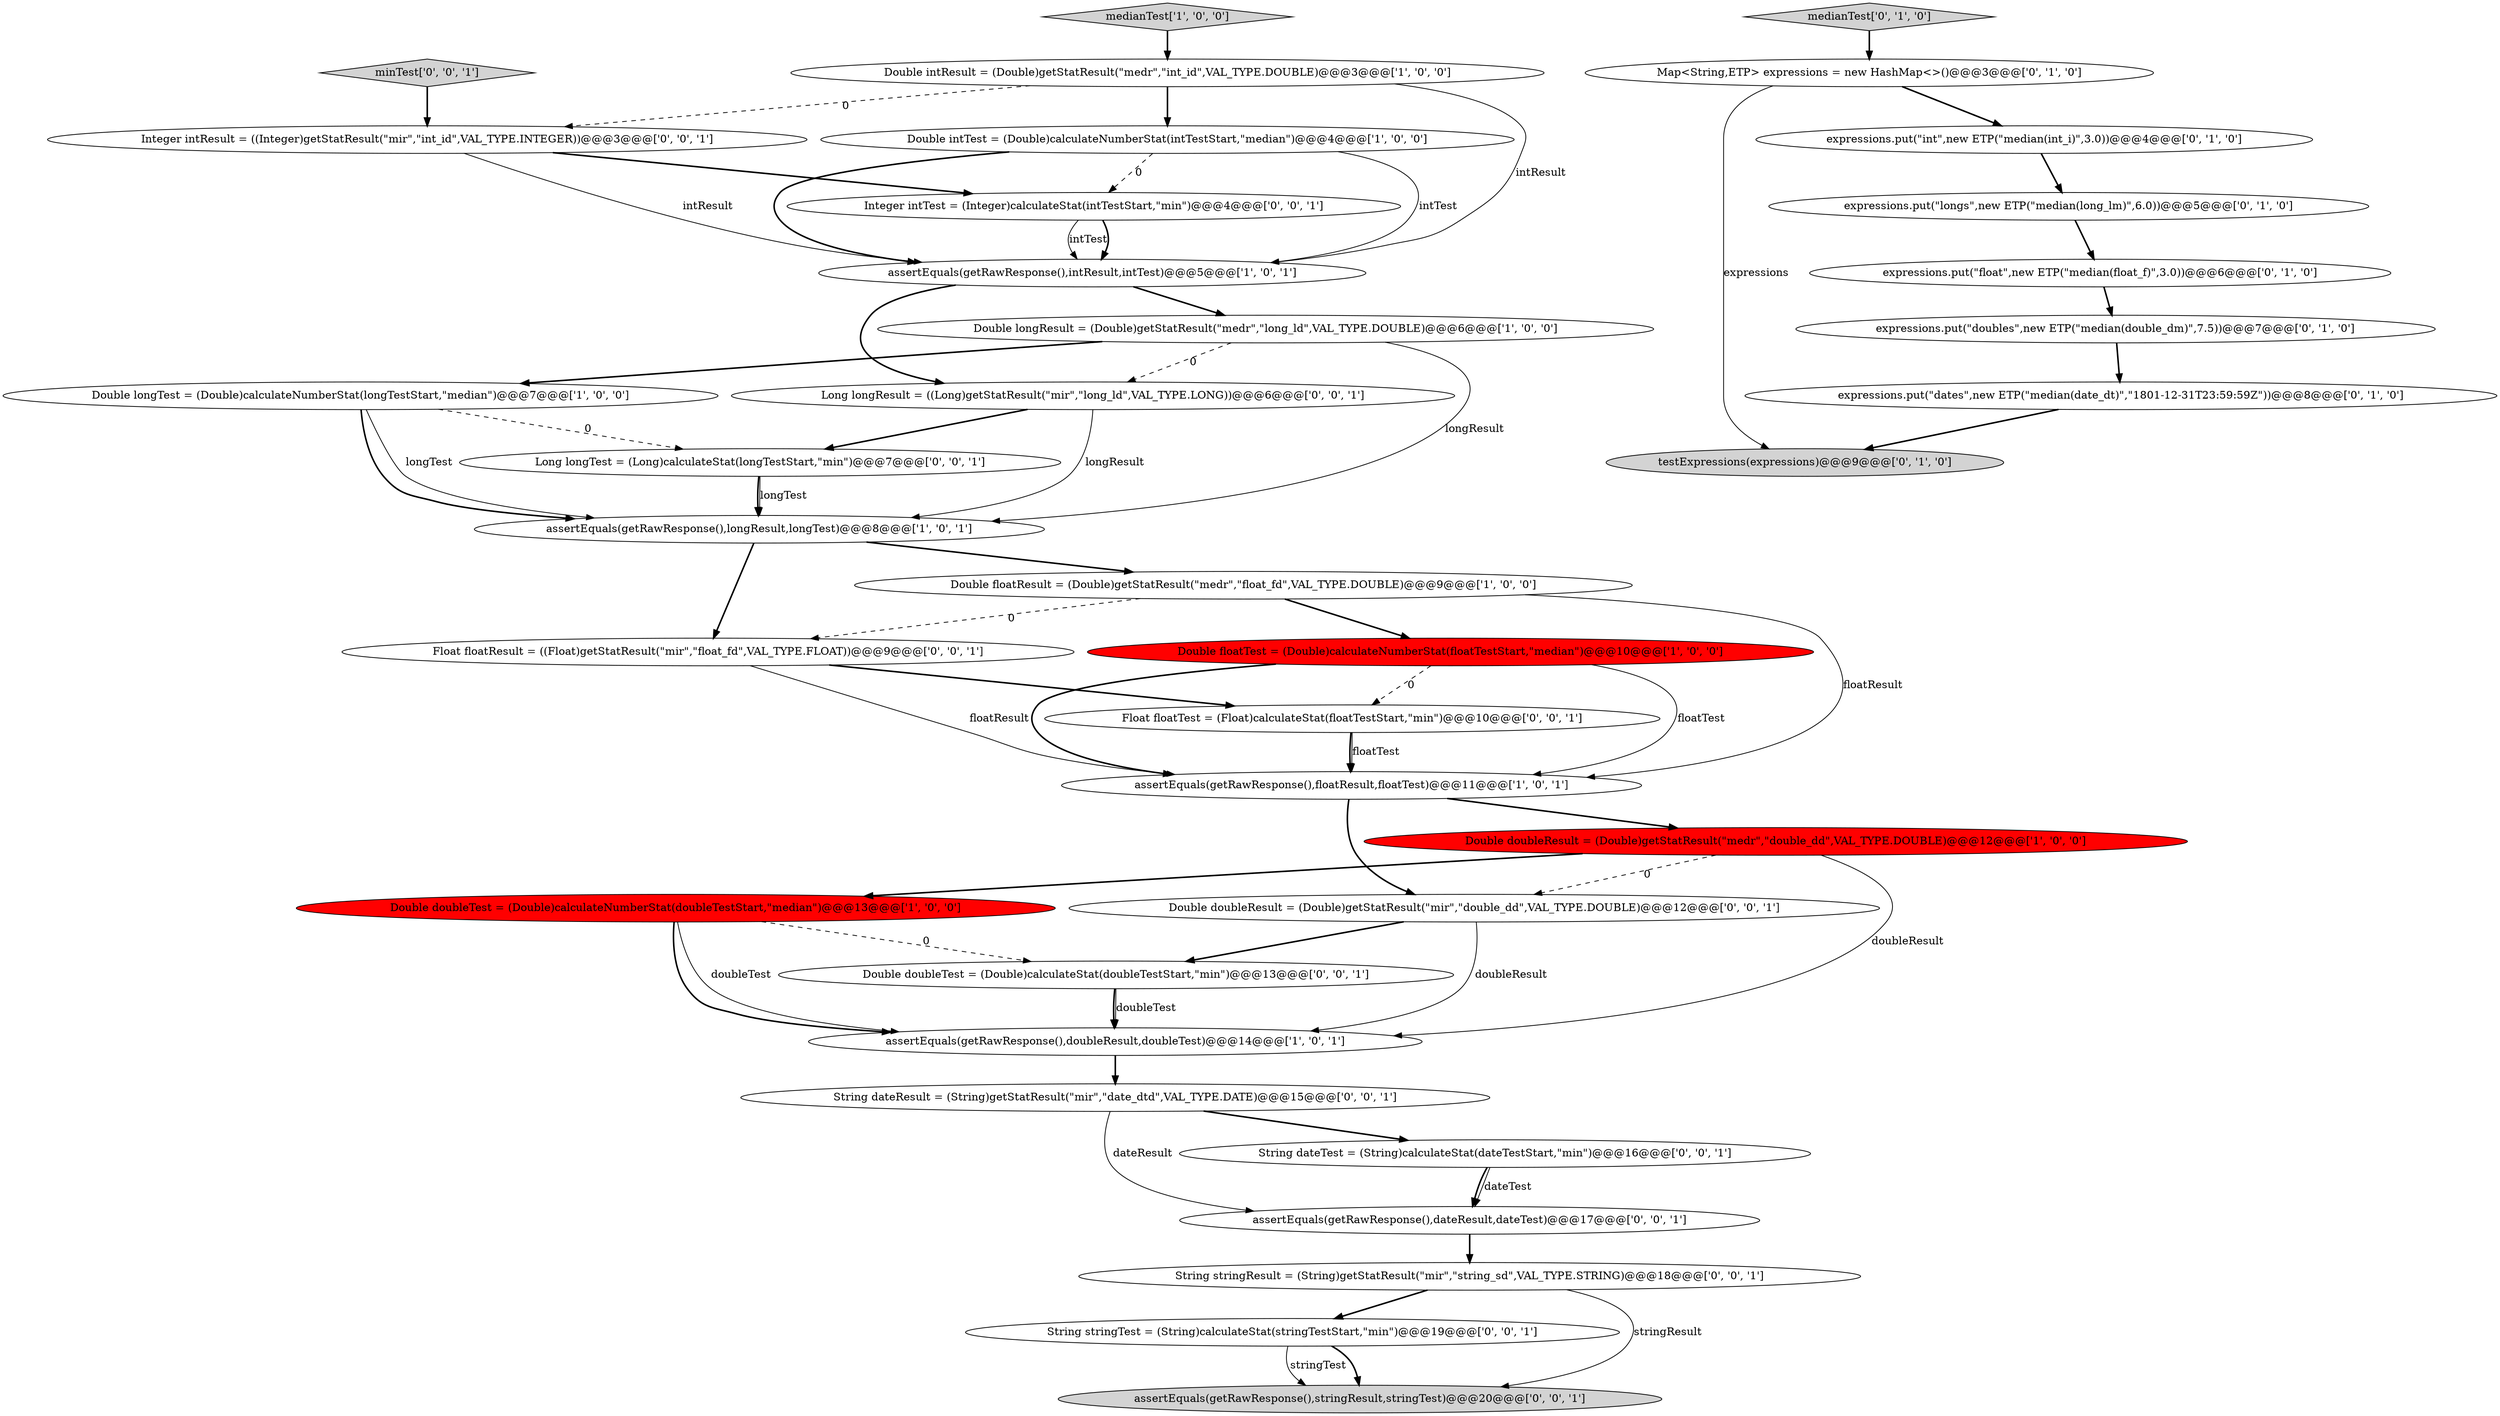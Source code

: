 digraph {
30 [style = filled, label = "Double doubleTest = (Double)calculateStat(doubleTestStart,\"min\")@@@13@@@['0', '0', '1']", fillcolor = white, shape = ellipse image = "AAA0AAABBB3BBB"];
29 [style = filled, label = "minTest['0', '0', '1']", fillcolor = lightgray, shape = diamond image = "AAA0AAABBB3BBB"];
18 [style = filled, label = "medianTest['0', '1', '0']", fillcolor = lightgray, shape = diamond image = "AAA0AAABBB2BBB"];
26 [style = filled, label = "assertEquals(getRawResponse(),dateResult,dateTest)@@@17@@@['0', '0', '1']", fillcolor = white, shape = ellipse image = "AAA0AAABBB3BBB"];
31 [style = filled, label = "Double doubleResult = (Double)getStatResult(\"mir\",\"double_dd\",VAL_TYPE.DOUBLE)@@@12@@@['0', '0', '1']", fillcolor = white, shape = ellipse image = "AAA0AAABBB3BBB"];
23 [style = filled, label = "Long longTest = (Long)calculateStat(longTestStart,\"min\")@@@7@@@['0', '0', '1']", fillcolor = white, shape = ellipse image = "AAA0AAABBB3BBB"];
21 [style = filled, label = "Float floatResult = ((Float)getStatResult(\"mir\",\"float_fd\",VAL_TYPE.FLOAT))@@@9@@@['0', '0', '1']", fillcolor = white, shape = ellipse image = "AAA0AAABBB3BBB"];
5 [style = filled, label = "medianTest['1', '0', '0']", fillcolor = lightgray, shape = diamond image = "AAA0AAABBB1BBB"];
14 [style = filled, label = "testExpressions(expressions)@@@9@@@['0', '1', '0']", fillcolor = lightgray, shape = ellipse image = "AAA0AAABBB2BBB"];
35 [style = filled, label = "String stringResult = (String)getStatResult(\"mir\",\"string_sd\",VAL_TYPE.STRING)@@@18@@@['0', '0', '1']", fillcolor = white, shape = ellipse image = "AAA0AAABBB3BBB"];
20 [style = filled, label = "expressions.put(\"longs\",new ETP(\"median(long_lm)\",6.0))@@@5@@@['0', '1', '0']", fillcolor = white, shape = ellipse image = "AAA0AAABBB2BBB"];
19 [style = filled, label = "expressions.put(\"dates\",new ETP(\"median(date_dt)\",\"1801-12-31T23:59:59Z\"))@@@8@@@['0', '1', '0']", fillcolor = white, shape = ellipse image = "AAA0AAABBB2BBB"];
27 [style = filled, label = "String stringTest = (String)calculateStat(stringTestStart,\"min\")@@@19@@@['0', '0', '1']", fillcolor = white, shape = ellipse image = "AAA0AAABBB3BBB"];
0 [style = filled, label = "Double floatTest = (Double)calculateNumberStat(floatTestStart,\"median\")@@@10@@@['1', '0', '0']", fillcolor = red, shape = ellipse image = "AAA1AAABBB1BBB"];
15 [style = filled, label = "Map<String,ETP> expressions = new HashMap<>()@@@3@@@['0', '1', '0']", fillcolor = white, shape = ellipse image = "AAA0AAABBB2BBB"];
9 [style = filled, label = "Double intTest = (Double)calculateNumberStat(intTestStart,\"median\")@@@4@@@['1', '0', '0']", fillcolor = white, shape = ellipse image = "AAA0AAABBB1BBB"];
22 [style = filled, label = "Long longResult = ((Long)getStatResult(\"mir\",\"long_ld\",VAL_TYPE.LONG))@@@6@@@['0', '0', '1']", fillcolor = white, shape = ellipse image = "AAA0AAABBB3BBB"];
13 [style = filled, label = "expressions.put(\"doubles\",new ETP(\"median(double_dm)\",7.5))@@@7@@@['0', '1', '0']", fillcolor = white, shape = ellipse image = "AAA0AAABBB2BBB"];
25 [style = filled, label = "String dateTest = (String)calculateStat(dateTestStart,\"min\")@@@16@@@['0', '0', '1']", fillcolor = white, shape = ellipse image = "AAA0AAABBB3BBB"];
6 [style = filled, label = "assertEquals(getRawResponse(),intResult,intTest)@@@5@@@['1', '0', '1']", fillcolor = white, shape = ellipse image = "AAA0AAABBB1BBB"];
1 [style = filled, label = "assertEquals(getRawResponse(),floatResult,floatTest)@@@11@@@['1', '0', '1']", fillcolor = white, shape = ellipse image = "AAA0AAABBB1BBB"];
16 [style = filled, label = "expressions.put(\"float\",new ETP(\"median(float_f)\",3.0))@@@6@@@['0', '1', '0']", fillcolor = white, shape = ellipse image = "AAA0AAABBB2BBB"];
32 [style = filled, label = "String dateResult = (String)getStatResult(\"mir\",\"date_dtd\",VAL_TYPE.DATE)@@@15@@@['0', '0', '1']", fillcolor = white, shape = ellipse image = "AAA0AAABBB3BBB"];
10 [style = filled, label = "Double intResult = (Double)getStatResult(\"medr\",\"int_id\",VAL_TYPE.DOUBLE)@@@3@@@['1', '0', '0']", fillcolor = white, shape = ellipse image = "AAA0AAABBB1BBB"];
3 [style = filled, label = "Double floatResult = (Double)getStatResult(\"medr\",\"float_fd\",VAL_TYPE.DOUBLE)@@@9@@@['1', '0', '0']", fillcolor = white, shape = ellipse image = "AAA0AAABBB1BBB"];
2 [style = filled, label = "Double doubleResult = (Double)getStatResult(\"medr\",\"double_dd\",VAL_TYPE.DOUBLE)@@@12@@@['1', '0', '0']", fillcolor = red, shape = ellipse image = "AAA1AAABBB1BBB"];
4 [style = filled, label = "assertEquals(getRawResponse(),doubleResult,doubleTest)@@@14@@@['1', '0', '1']", fillcolor = white, shape = ellipse image = "AAA0AAABBB1BBB"];
33 [style = filled, label = "Integer intResult = ((Integer)getStatResult(\"mir\",\"int_id\",VAL_TYPE.INTEGER))@@@3@@@['0', '0', '1']", fillcolor = white, shape = ellipse image = "AAA0AAABBB3BBB"];
12 [style = filled, label = "Double doubleTest = (Double)calculateNumberStat(doubleTestStart,\"median\")@@@13@@@['1', '0', '0']", fillcolor = red, shape = ellipse image = "AAA1AAABBB1BBB"];
17 [style = filled, label = "expressions.put(\"int\",new ETP(\"median(int_i)\",3.0))@@@4@@@['0', '1', '0']", fillcolor = white, shape = ellipse image = "AAA0AAABBB2BBB"];
8 [style = filled, label = "assertEquals(getRawResponse(),longResult,longTest)@@@8@@@['1', '0', '1']", fillcolor = white, shape = ellipse image = "AAA0AAABBB1BBB"];
24 [style = filled, label = "Integer intTest = (Integer)calculateStat(intTestStart,\"min\")@@@4@@@['0', '0', '1']", fillcolor = white, shape = ellipse image = "AAA0AAABBB3BBB"];
11 [style = filled, label = "Double longTest = (Double)calculateNumberStat(longTestStart,\"median\")@@@7@@@['1', '0', '0']", fillcolor = white, shape = ellipse image = "AAA0AAABBB1BBB"];
28 [style = filled, label = "assertEquals(getRawResponse(),stringResult,stringTest)@@@20@@@['0', '0', '1']", fillcolor = lightgray, shape = ellipse image = "AAA0AAABBB3BBB"];
34 [style = filled, label = "Float floatTest = (Float)calculateStat(floatTestStart,\"min\")@@@10@@@['0', '0', '1']", fillcolor = white, shape = ellipse image = "AAA0AAABBB3BBB"];
7 [style = filled, label = "Double longResult = (Double)getStatResult(\"medr\",\"long_ld\",VAL_TYPE.DOUBLE)@@@6@@@['1', '0', '0']", fillcolor = white, shape = ellipse image = "AAA0AAABBB1BBB"];
5->10 [style = bold, label=""];
33->6 [style = solid, label="intResult"];
24->6 [style = solid, label="intTest"];
16->13 [style = bold, label=""];
35->27 [style = bold, label=""];
7->11 [style = bold, label=""];
9->24 [style = dashed, label="0"];
3->21 [style = dashed, label="0"];
6->22 [style = bold, label=""];
34->1 [style = bold, label=""];
25->26 [style = solid, label="dateTest"];
27->28 [style = bold, label=""];
8->3 [style = bold, label=""];
18->15 [style = bold, label=""];
21->34 [style = bold, label=""];
10->6 [style = solid, label="intResult"];
32->26 [style = solid, label="dateResult"];
11->23 [style = dashed, label="0"];
10->33 [style = dashed, label="0"];
12->4 [style = solid, label="doubleTest"];
9->6 [style = solid, label="intTest"];
35->28 [style = solid, label="stringResult"];
12->30 [style = dashed, label="0"];
23->8 [style = bold, label=""];
31->4 [style = solid, label="doubleResult"];
22->23 [style = bold, label=""];
2->12 [style = bold, label=""];
3->0 [style = bold, label=""];
9->6 [style = bold, label=""];
2->4 [style = solid, label="doubleResult"];
2->31 [style = dashed, label="0"];
15->14 [style = solid, label="expressions"];
15->17 [style = bold, label=""];
13->19 [style = bold, label=""];
29->33 [style = bold, label=""];
22->8 [style = solid, label="longResult"];
20->16 [style = bold, label=""];
19->14 [style = bold, label=""];
12->4 [style = bold, label=""];
0->1 [style = solid, label="floatTest"];
27->28 [style = solid, label="stringTest"];
30->4 [style = bold, label=""];
0->1 [style = bold, label=""];
33->24 [style = bold, label=""];
23->8 [style = solid, label="longTest"];
11->8 [style = solid, label="longTest"];
25->26 [style = bold, label=""];
31->30 [style = bold, label=""];
32->25 [style = bold, label=""];
26->35 [style = bold, label=""];
7->8 [style = solid, label="longResult"];
34->1 [style = solid, label="floatTest"];
8->21 [style = bold, label=""];
3->1 [style = solid, label="floatResult"];
11->8 [style = bold, label=""];
21->1 [style = solid, label="floatResult"];
30->4 [style = solid, label="doubleTest"];
0->34 [style = dashed, label="0"];
10->9 [style = bold, label=""];
1->2 [style = bold, label=""];
6->7 [style = bold, label=""];
1->31 [style = bold, label=""];
24->6 [style = bold, label=""];
7->22 [style = dashed, label="0"];
4->32 [style = bold, label=""];
17->20 [style = bold, label=""];
}

